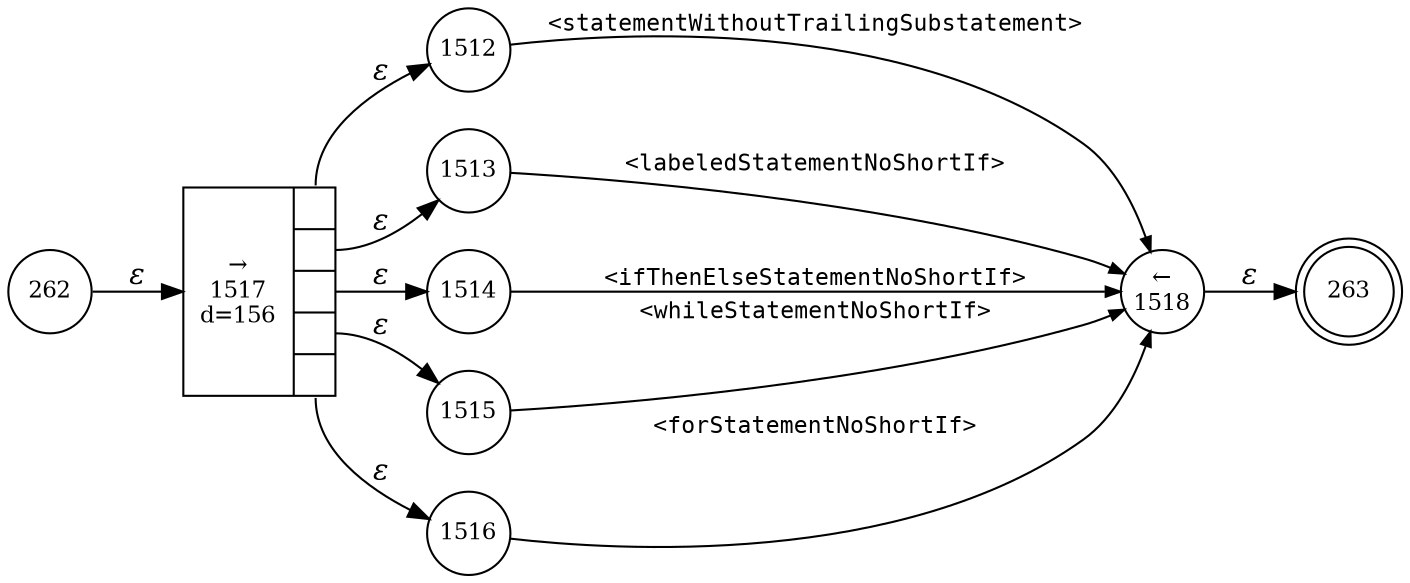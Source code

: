digraph ATN {
rankdir=LR;
s263[fontsize=11, label="263", shape=doublecircle, fixedsize=true, width=.6];
s262[fontsize=11,label="262", shape=circle, fixedsize=true, width=.55, peripheries=1];
s1512[fontsize=11,label="1512", shape=circle, fixedsize=true, width=.55, peripheries=1];
s1513[fontsize=11,label="1513", shape=circle, fixedsize=true, width=.55, peripheries=1];
s1514[fontsize=11,label="1514", shape=circle, fixedsize=true, width=.55, peripheries=1];
s1515[fontsize=11,label="1515", shape=circle, fixedsize=true, width=.55, peripheries=1];
s1516[fontsize=11,label="1516", shape=circle, fixedsize=true, width=.55, peripheries=1];
s1517[fontsize=11,label="{&rarr;\n1517\nd=156|{<p0>|<p1>|<p2>|<p3>|<p4>}}", shape=record, fixedsize=false, peripheries=1];
s1518[fontsize=11,label="&larr;\n1518", shape=circle, fixedsize=true, width=.55, peripheries=1];
s262 -> s1517 [fontname="Times-Italic", label="&epsilon;"];
s1517:p0 -> s1512 [fontname="Times-Italic", label="&epsilon;"];
s1517:p1 -> s1513 [fontname="Times-Italic", label="&epsilon;"];
s1517:p2 -> s1514 [fontname="Times-Italic", label="&epsilon;"];
s1517:p3 -> s1515 [fontname="Times-Italic", label="&epsilon;"];
s1517:p4 -> s1516 [fontname="Times-Italic", label="&epsilon;"];
s1512 -> s1518 [fontsize=11, fontname="Courier", arrowsize=.7, label = "<statementWithoutTrailingSubstatement>", arrowhead = normal];
s1513 -> s1518 [fontsize=11, fontname="Courier", arrowsize=.7, label = "<labeledStatementNoShortIf>", arrowhead = normal];
s1514 -> s1518 [fontsize=11, fontname="Courier", arrowsize=.7, label = "<ifThenElseStatementNoShortIf>", arrowhead = normal];
s1515 -> s1518 [fontsize=11, fontname="Courier", arrowsize=.7, label = "<whileStatementNoShortIf>", arrowhead = normal];
s1516 -> s1518 [fontsize=11, fontname="Courier", arrowsize=.7, label = "<forStatementNoShortIf>", arrowhead = normal];
s1518 -> s263 [fontname="Times-Italic", label="&epsilon;"];
}